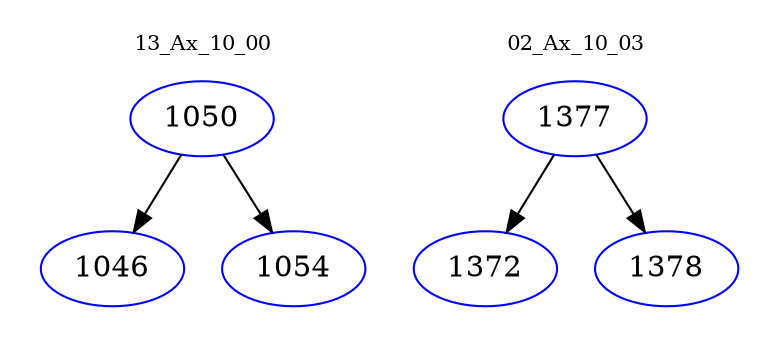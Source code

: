 digraph{
subgraph cluster_0 {
color = white
label = "13_Ax_10_00";
fontsize=10;
T0_1050 [label="1050", color="blue"]
T0_1050 -> T0_1046 [color="black"]
T0_1046 [label="1046", color="blue"]
T0_1050 -> T0_1054 [color="black"]
T0_1054 [label="1054", color="blue"]
}
subgraph cluster_1 {
color = white
label = "02_Ax_10_03";
fontsize=10;
T1_1377 [label="1377", color="blue"]
T1_1377 -> T1_1372 [color="black"]
T1_1372 [label="1372", color="blue"]
T1_1377 -> T1_1378 [color="black"]
T1_1378 [label="1378", color="blue"]
}
}
